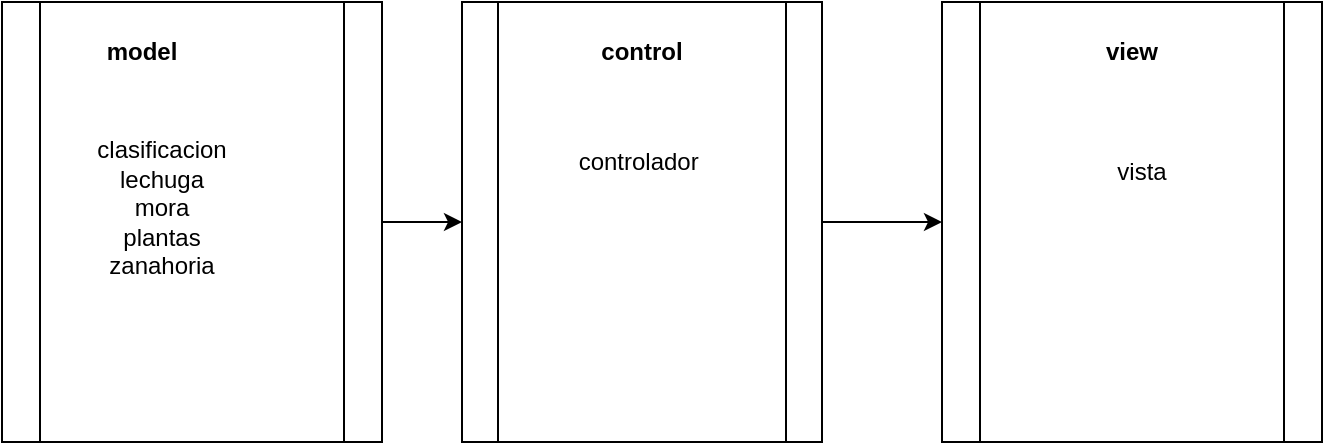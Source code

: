 <mxfile version="21.6.5" type="device">
  <diagram name="Página-1" id="ipl1_PRTW3sYKQq5jdvO">
    <mxGraphModel dx="1036" dy="614" grid="1" gridSize="10" guides="1" tooltips="1" connect="1" arrows="1" fold="1" page="1" pageScale="1" pageWidth="827" pageHeight="1169" math="0" shadow="0">
      <root>
        <mxCell id="0" />
        <mxCell id="1" parent="0" />
        <mxCell id="c4kAxrCXktQUVT52M-cX-10" style="edgeStyle=orthogonalEdgeStyle;rounded=0;orthogonalLoop=1;jettySize=auto;html=1;entryX=0;entryY=0.5;entryDx=0;entryDy=0;" edge="1" parent="1" source="c4kAxrCXktQUVT52M-cX-1" target="c4kAxrCXktQUVT52M-cX-2">
          <mxGeometry relative="1" as="geometry" />
        </mxCell>
        <mxCell id="c4kAxrCXktQUVT52M-cX-1" value="" style="shape=process;whiteSpace=wrap;html=1;backgroundOutline=1;" vertex="1" parent="1">
          <mxGeometry x="100" y="110" width="190" height="220" as="geometry" />
        </mxCell>
        <mxCell id="c4kAxrCXktQUVT52M-cX-11" style="edgeStyle=orthogonalEdgeStyle;rounded=0;orthogonalLoop=1;jettySize=auto;html=1;entryX=0;entryY=0.5;entryDx=0;entryDy=0;" edge="1" parent="1" source="c4kAxrCXktQUVT52M-cX-2" target="c4kAxrCXktQUVT52M-cX-3">
          <mxGeometry relative="1" as="geometry" />
        </mxCell>
        <mxCell id="c4kAxrCXktQUVT52M-cX-2" value="" style="shape=process;whiteSpace=wrap;html=1;backgroundOutline=1;" vertex="1" parent="1">
          <mxGeometry x="330" y="110" width="180" height="220" as="geometry" />
        </mxCell>
        <mxCell id="c4kAxrCXktQUVT52M-cX-3" value="" style="shape=process;whiteSpace=wrap;html=1;backgroundOutline=1;" vertex="1" parent="1">
          <mxGeometry x="570" y="110" width="190" height="220" as="geometry" />
        </mxCell>
        <mxCell id="c4kAxrCXktQUVT52M-cX-4" value="&lt;b&gt;model&lt;/b&gt;" style="text;html=1;strokeColor=none;fillColor=none;align=center;verticalAlign=middle;whiteSpace=wrap;rounded=0;" vertex="1" parent="1">
          <mxGeometry x="140" y="120" width="60" height="30" as="geometry" />
        </mxCell>
        <mxCell id="c4kAxrCXktQUVT52M-cX-5" value="&lt;b&gt;control&lt;/b&gt;" style="text;html=1;strokeColor=none;fillColor=none;align=center;verticalAlign=middle;whiteSpace=wrap;rounded=0;" vertex="1" parent="1">
          <mxGeometry x="390" y="120" width="60" height="30" as="geometry" />
        </mxCell>
        <mxCell id="c4kAxrCXktQUVT52M-cX-6" value="&lt;b&gt;view&lt;/b&gt;" style="text;html=1;strokeColor=none;fillColor=none;align=center;verticalAlign=middle;whiteSpace=wrap;rounded=0;" vertex="1" parent="1">
          <mxGeometry x="635" y="120" width="60" height="30" as="geometry" />
        </mxCell>
        <mxCell id="c4kAxrCXktQUVT52M-cX-7" value="clasificacion&lt;br&gt;lechuga&lt;br&gt;mora&lt;br&gt;plantas zanahoria&lt;br&gt;&lt;br&gt;" style="text;html=1;strokeColor=none;fillColor=none;align=center;verticalAlign=middle;whiteSpace=wrap;rounded=0;" vertex="1" parent="1">
          <mxGeometry x="150" y="205" width="60" height="30" as="geometry" />
        </mxCell>
        <mxCell id="c4kAxrCXktQUVT52M-cX-9" value="controlador&amp;nbsp;" style="text;html=1;strokeColor=none;fillColor=none;align=center;verticalAlign=middle;whiteSpace=wrap;rounded=0;" vertex="1" parent="1">
          <mxGeometry x="390" y="175" width="60" height="30" as="geometry" />
        </mxCell>
        <mxCell id="c4kAxrCXktQUVT52M-cX-12" value="vista" style="text;html=1;strokeColor=none;fillColor=none;align=center;verticalAlign=middle;whiteSpace=wrap;rounded=0;" vertex="1" parent="1">
          <mxGeometry x="640" y="180" width="60" height="30" as="geometry" />
        </mxCell>
      </root>
    </mxGraphModel>
  </diagram>
</mxfile>

